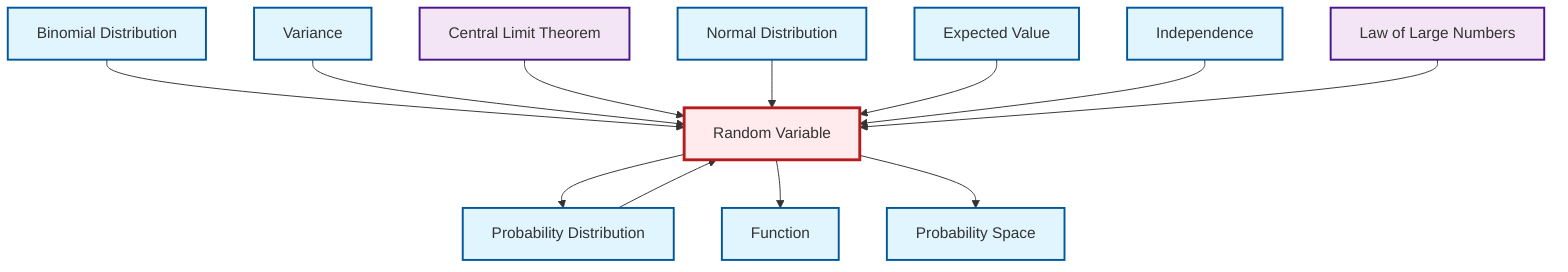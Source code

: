 graph TD
    classDef definition fill:#e1f5fe,stroke:#01579b,stroke-width:2px
    classDef theorem fill:#f3e5f5,stroke:#4a148c,stroke-width:2px
    classDef axiom fill:#fff3e0,stroke:#e65100,stroke-width:2px
    classDef example fill:#e8f5e9,stroke:#1b5e20,stroke-width:2px
    classDef current fill:#ffebee,stroke:#b71c1c,stroke-width:3px
    thm-law-of-large-numbers["Law of Large Numbers"]:::theorem
    def-random-variable["Random Variable"]:::definition
    def-normal-distribution["Normal Distribution"]:::definition
    def-probability-distribution["Probability Distribution"]:::definition
    def-expectation["Expected Value"]:::definition
    def-probability-space["Probability Space"]:::definition
    def-binomial-distribution["Binomial Distribution"]:::definition
    def-independence["Independence"]:::definition
    def-variance["Variance"]:::definition
    def-function["Function"]:::definition
    thm-central-limit["Central Limit Theorem"]:::theorem
    def-binomial-distribution --> def-random-variable
    def-random-variable --> def-probability-distribution
    def-random-variable --> def-function
    def-random-variable --> def-probability-space
    def-variance --> def-random-variable
    def-probability-distribution --> def-random-variable
    thm-central-limit --> def-random-variable
    def-normal-distribution --> def-random-variable
    def-expectation --> def-random-variable
    def-independence --> def-random-variable
    thm-law-of-large-numbers --> def-random-variable
    class def-random-variable current